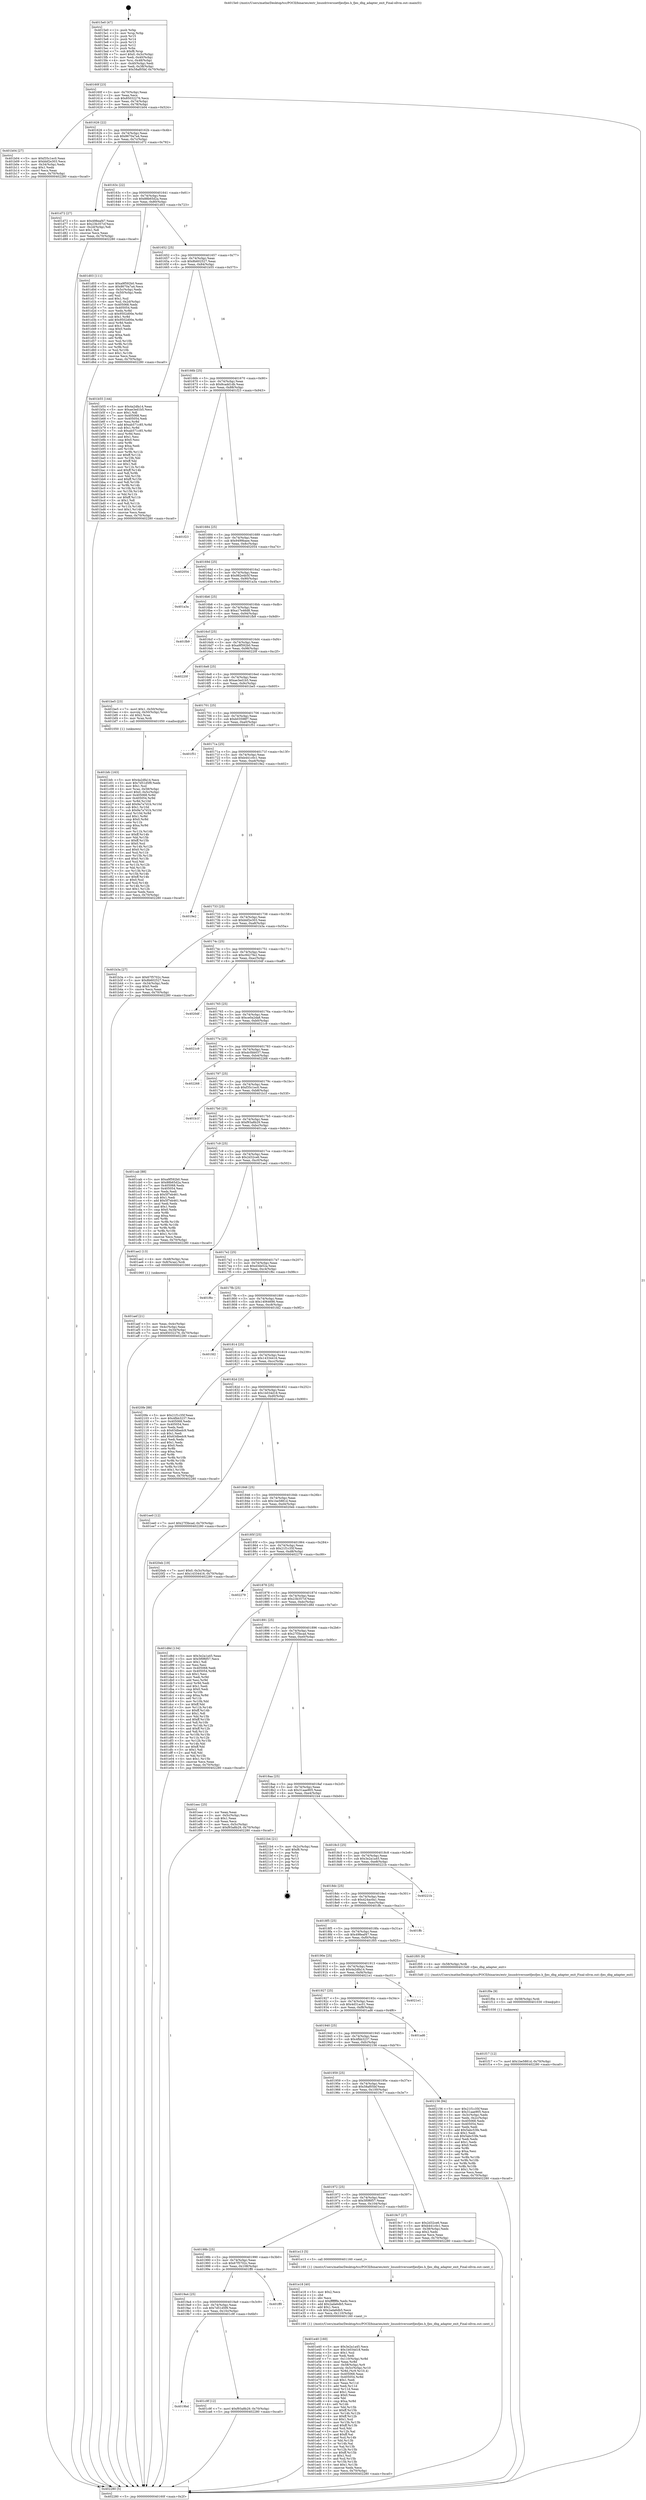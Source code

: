 digraph "0x4015e0" {
  label = "0x4015e0 (/mnt/c/Users/mathe/Desktop/tcc/POCII/binaries/extr_linuxdriversnetfjesfjes.h_fjes_dbg_adapter_exit_Final-ollvm.out::main(0))"
  labelloc = "t"
  node[shape=record]

  Entry [label="",width=0.3,height=0.3,shape=circle,fillcolor=black,style=filled]
  "0x40160f" [label="{
     0x40160f [23]\l
     | [instrs]\l
     &nbsp;&nbsp;0x40160f \<+3\>: mov -0x70(%rbp),%eax\l
     &nbsp;&nbsp;0x401612 \<+2\>: mov %eax,%ecx\l
     &nbsp;&nbsp;0x401614 \<+6\>: sub $0x85032276,%ecx\l
     &nbsp;&nbsp;0x40161a \<+3\>: mov %eax,-0x74(%rbp)\l
     &nbsp;&nbsp;0x40161d \<+3\>: mov %ecx,-0x78(%rbp)\l
     &nbsp;&nbsp;0x401620 \<+6\>: je 0000000000401b04 \<main+0x524\>\l
  }"]
  "0x401b04" [label="{
     0x401b04 [27]\l
     | [instrs]\l
     &nbsp;&nbsp;0x401b04 \<+5\>: mov $0xf35c1ec0,%eax\l
     &nbsp;&nbsp;0x401b09 \<+5\>: mov $0xbbf2e303,%ecx\l
     &nbsp;&nbsp;0x401b0e \<+3\>: mov -0x34(%rbp),%edx\l
     &nbsp;&nbsp;0x401b11 \<+3\>: cmp $0x1,%edx\l
     &nbsp;&nbsp;0x401b14 \<+3\>: cmovl %ecx,%eax\l
     &nbsp;&nbsp;0x401b17 \<+3\>: mov %eax,-0x70(%rbp)\l
     &nbsp;&nbsp;0x401b1a \<+5\>: jmp 0000000000402280 \<main+0xca0\>\l
  }"]
  "0x401626" [label="{
     0x401626 [22]\l
     | [instrs]\l
     &nbsp;&nbsp;0x401626 \<+5\>: jmp 000000000040162b \<main+0x4b\>\l
     &nbsp;&nbsp;0x40162b \<+3\>: mov -0x74(%rbp),%eax\l
     &nbsp;&nbsp;0x40162e \<+5\>: sub $0x8670a7a4,%eax\l
     &nbsp;&nbsp;0x401633 \<+3\>: mov %eax,-0x7c(%rbp)\l
     &nbsp;&nbsp;0x401636 \<+6\>: je 0000000000401d72 \<main+0x792\>\l
  }"]
  Exit [label="",width=0.3,height=0.3,shape=circle,fillcolor=black,style=filled,peripheries=2]
  "0x401d72" [label="{
     0x401d72 [27]\l
     | [instrs]\l
     &nbsp;&nbsp;0x401d72 \<+5\>: mov $0x498eaf47,%eax\l
     &nbsp;&nbsp;0x401d77 \<+5\>: mov $0x23b357cf,%ecx\l
     &nbsp;&nbsp;0x401d7c \<+3\>: mov -0x2d(%rbp),%dl\l
     &nbsp;&nbsp;0x401d7f \<+3\>: test $0x1,%dl\l
     &nbsp;&nbsp;0x401d82 \<+3\>: cmovne %ecx,%eax\l
     &nbsp;&nbsp;0x401d85 \<+3\>: mov %eax,-0x70(%rbp)\l
     &nbsp;&nbsp;0x401d88 \<+5\>: jmp 0000000000402280 \<main+0xca0\>\l
  }"]
  "0x40163c" [label="{
     0x40163c [22]\l
     | [instrs]\l
     &nbsp;&nbsp;0x40163c \<+5\>: jmp 0000000000401641 \<main+0x61\>\l
     &nbsp;&nbsp;0x401641 \<+3\>: mov -0x74(%rbp),%eax\l
     &nbsp;&nbsp;0x401644 \<+5\>: sub $0x88b65d2a,%eax\l
     &nbsp;&nbsp;0x401649 \<+3\>: mov %eax,-0x80(%rbp)\l
     &nbsp;&nbsp;0x40164c \<+6\>: je 0000000000401d03 \<main+0x723\>\l
  }"]
  "0x401f17" [label="{
     0x401f17 [12]\l
     | [instrs]\l
     &nbsp;&nbsp;0x401f17 \<+7\>: movl $0x1be5881d,-0x70(%rbp)\l
     &nbsp;&nbsp;0x401f1e \<+5\>: jmp 0000000000402280 \<main+0xca0\>\l
  }"]
  "0x401d03" [label="{
     0x401d03 [111]\l
     | [instrs]\l
     &nbsp;&nbsp;0x401d03 \<+5\>: mov $0xa9f592b0,%eax\l
     &nbsp;&nbsp;0x401d08 \<+5\>: mov $0x8670a7a4,%ecx\l
     &nbsp;&nbsp;0x401d0d \<+3\>: mov -0x5c(%rbp),%edx\l
     &nbsp;&nbsp;0x401d10 \<+3\>: cmp -0x50(%rbp),%edx\l
     &nbsp;&nbsp;0x401d13 \<+4\>: setl %sil\l
     &nbsp;&nbsp;0x401d17 \<+4\>: and $0x1,%sil\l
     &nbsp;&nbsp;0x401d1b \<+4\>: mov %sil,-0x2d(%rbp)\l
     &nbsp;&nbsp;0x401d1f \<+7\>: mov 0x405068,%edx\l
     &nbsp;&nbsp;0x401d26 \<+7\>: mov 0x405054,%edi\l
     &nbsp;&nbsp;0x401d2d \<+3\>: mov %edx,%r8d\l
     &nbsp;&nbsp;0x401d30 \<+7\>: sub $0x9502d00e,%r8d\l
     &nbsp;&nbsp;0x401d37 \<+4\>: sub $0x1,%r8d\l
     &nbsp;&nbsp;0x401d3b \<+7\>: add $0x9502d00e,%r8d\l
     &nbsp;&nbsp;0x401d42 \<+4\>: imul %r8d,%edx\l
     &nbsp;&nbsp;0x401d46 \<+3\>: and $0x1,%edx\l
     &nbsp;&nbsp;0x401d49 \<+3\>: cmp $0x0,%edx\l
     &nbsp;&nbsp;0x401d4c \<+4\>: sete %sil\l
     &nbsp;&nbsp;0x401d50 \<+3\>: cmp $0xa,%edi\l
     &nbsp;&nbsp;0x401d53 \<+4\>: setl %r9b\l
     &nbsp;&nbsp;0x401d57 \<+3\>: mov %sil,%r10b\l
     &nbsp;&nbsp;0x401d5a \<+3\>: and %r9b,%r10b\l
     &nbsp;&nbsp;0x401d5d \<+3\>: xor %r9b,%sil\l
     &nbsp;&nbsp;0x401d60 \<+3\>: or %sil,%r10b\l
     &nbsp;&nbsp;0x401d63 \<+4\>: test $0x1,%r10b\l
     &nbsp;&nbsp;0x401d67 \<+3\>: cmovne %ecx,%eax\l
     &nbsp;&nbsp;0x401d6a \<+3\>: mov %eax,-0x70(%rbp)\l
     &nbsp;&nbsp;0x401d6d \<+5\>: jmp 0000000000402280 \<main+0xca0\>\l
  }"]
  "0x401652" [label="{
     0x401652 [25]\l
     | [instrs]\l
     &nbsp;&nbsp;0x401652 \<+5\>: jmp 0000000000401657 \<main+0x77\>\l
     &nbsp;&nbsp;0x401657 \<+3\>: mov -0x74(%rbp),%eax\l
     &nbsp;&nbsp;0x40165a \<+5\>: sub $0x8b602527,%eax\l
     &nbsp;&nbsp;0x40165f \<+6\>: mov %eax,-0x84(%rbp)\l
     &nbsp;&nbsp;0x401665 \<+6\>: je 0000000000401b55 \<main+0x575\>\l
  }"]
  "0x401f0e" [label="{
     0x401f0e [9]\l
     | [instrs]\l
     &nbsp;&nbsp;0x401f0e \<+4\>: mov -0x58(%rbp),%rdi\l
     &nbsp;&nbsp;0x401f12 \<+5\>: call 0000000000401030 \<free@plt\>\l
     | [calls]\l
     &nbsp;&nbsp;0x401030 \{1\} (unknown)\l
  }"]
  "0x401b55" [label="{
     0x401b55 [144]\l
     | [instrs]\l
     &nbsp;&nbsp;0x401b55 \<+5\>: mov $0x4a2dfa14,%eax\l
     &nbsp;&nbsp;0x401b5a \<+5\>: mov $0xae3ed1b5,%ecx\l
     &nbsp;&nbsp;0x401b5f \<+2\>: mov $0x1,%dl\l
     &nbsp;&nbsp;0x401b61 \<+7\>: mov 0x405068,%esi\l
     &nbsp;&nbsp;0x401b68 \<+7\>: mov 0x405054,%edi\l
     &nbsp;&nbsp;0x401b6f \<+3\>: mov %esi,%r8d\l
     &nbsp;&nbsp;0x401b72 \<+7\>: add $0xab571c85,%r8d\l
     &nbsp;&nbsp;0x401b79 \<+4\>: sub $0x1,%r8d\l
     &nbsp;&nbsp;0x401b7d \<+7\>: sub $0xab571c85,%r8d\l
     &nbsp;&nbsp;0x401b84 \<+4\>: imul %r8d,%esi\l
     &nbsp;&nbsp;0x401b88 \<+3\>: and $0x1,%esi\l
     &nbsp;&nbsp;0x401b8b \<+3\>: cmp $0x0,%esi\l
     &nbsp;&nbsp;0x401b8e \<+4\>: sete %r9b\l
     &nbsp;&nbsp;0x401b92 \<+3\>: cmp $0xa,%edi\l
     &nbsp;&nbsp;0x401b95 \<+4\>: setl %r10b\l
     &nbsp;&nbsp;0x401b99 \<+3\>: mov %r9b,%r11b\l
     &nbsp;&nbsp;0x401b9c \<+4\>: xor $0xff,%r11b\l
     &nbsp;&nbsp;0x401ba0 \<+3\>: mov %r10b,%bl\l
     &nbsp;&nbsp;0x401ba3 \<+3\>: xor $0xff,%bl\l
     &nbsp;&nbsp;0x401ba6 \<+3\>: xor $0x1,%dl\l
     &nbsp;&nbsp;0x401ba9 \<+3\>: mov %r11b,%r14b\l
     &nbsp;&nbsp;0x401bac \<+4\>: and $0xff,%r14b\l
     &nbsp;&nbsp;0x401bb0 \<+3\>: and %dl,%r9b\l
     &nbsp;&nbsp;0x401bb3 \<+3\>: mov %bl,%r15b\l
     &nbsp;&nbsp;0x401bb6 \<+4\>: and $0xff,%r15b\l
     &nbsp;&nbsp;0x401bba \<+3\>: and %dl,%r10b\l
     &nbsp;&nbsp;0x401bbd \<+3\>: or %r9b,%r14b\l
     &nbsp;&nbsp;0x401bc0 \<+3\>: or %r10b,%r15b\l
     &nbsp;&nbsp;0x401bc3 \<+3\>: xor %r15b,%r14b\l
     &nbsp;&nbsp;0x401bc6 \<+3\>: or %bl,%r11b\l
     &nbsp;&nbsp;0x401bc9 \<+4\>: xor $0xff,%r11b\l
     &nbsp;&nbsp;0x401bcd \<+3\>: or $0x1,%dl\l
     &nbsp;&nbsp;0x401bd0 \<+3\>: and %dl,%r11b\l
     &nbsp;&nbsp;0x401bd3 \<+3\>: or %r11b,%r14b\l
     &nbsp;&nbsp;0x401bd6 \<+4\>: test $0x1,%r14b\l
     &nbsp;&nbsp;0x401bda \<+3\>: cmovne %ecx,%eax\l
     &nbsp;&nbsp;0x401bdd \<+3\>: mov %eax,-0x70(%rbp)\l
     &nbsp;&nbsp;0x401be0 \<+5\>: jmp 0000000000402280 \<main+0xca0\>\l
  }"]
  "0x40166b" [label="{
     0x40166b [25]\l
     | [instrs]\l
     &nbsp;&nbsp;0x40166b \<+5\>: jmp 0000000000401670 \<main+0x90\>\l
     &nbsp;&nbsp;0x401670 \<+3\>: mov -0x74(%rbp),%eax\l
     &nbsp;&nbsp;0x401673 \<+5\>: sub $0x8cadd1db,%eax\l
     &nbsp;&nbsp;0x401678 \<+6\>: mov %eax,-0x88(%rbp)\l
     &nbsp;&nbsp;0x40167e \<+6\>: je 0000000000401f23 \<main+0x943\>\l
  }"]
  "0x401e40" [label="{
     0x401e40 [160]\l
     | [instrs]\l
     &nbsp;&nbsp;0x401e40 \<+5\>: mov $0x3e2a1a45,%ecx\l
     &nbsp;&nbsp;0x401e45 \<+5\>: mov $0x1b034d18,%edx\l
     &nbsp;&nbsp;0x401e4a \<+3\>: mov $0x1,%sil\l
     &nbsp;&nbsp;0x401e4d \<+2\>: xor %edi,%edi\l
     &nbsp;&nbsp;0x401e4f \<+7\>: mov -0x110(%rbp),%r8d\l
     &nbsp;&nbsp;0x401e56 \<+4\>: imul %eax,%r8d\l
     &nbsp;&nbsp;0x401e5a \<+4\>: mov -0x58(%rbp),%r9\l
     &nbsp;&nbsp;0x401e5e \<+4\>: movslq -0x5c(%rbp),%r10\l
     &nbsp;&nbsp;0x401e62 \<+4\>: mov %r8d,(%r9,%r10,4)\l
     &nbsp;&nbsp;0x401e66 \<+7\>: mov 0x405068,%eax\l
     &nbsp;&nbsp;0x401e6d \<+8\>: mov 0x405054,%r8d\l
     &nbsp;&nbsp;0x401e75 \<+3\>: sub $0x1,%edi\l
     &nbsp;&nbsp;0x401e78 \<+3\>: mov %eax,%r11d\l
     &nbsp;&nbsp;0x401e7b \<+3\>: add %edi,%r11d\l
     &nbsp;&nbsp;0x401e7e \<+4\>: imul %r11d,%eax\l
     &nbsp;&nbsp;0x401e82 \<+3\>: and $0x1,%eax\l
     &nbsp;&nbsp;0x401e85 \<+3\>: cmp $0x0,%eax\l
     &nbsp;&nbsp;0x401e88 \<+3\>: sete %bl\l
     &nbsp;&nbsp;0x401e8b \<+4\>: cmp $0xa,%r8d\l
     &nbsp;&nbsp;0x401e8f \<+4\>: setl %r14b\l
     &nbsp;&nbsp;0x401e93 \<+3\>: mov %bl,%r15b\l
     &nbsp;&nbsp;0x401e96 \<+4\>: xor $0xff,%r15b\l
     &nbsp;&nbsp;0x401e9a \<+3\>: mov %r14b,%r12b\l
     &nbsp;&nbsp;0x401e9d \<+4\>: xor $0xff,%r12b\l
     &nbsp;&nbsp;0x401ea1 \<+4\>: xor $0x1,%sil\l
     &nbsp;&nbsp;0x401ea5 \<+3\>: mov %r15b,%r13b\l
     &nbsp;&nbsp;0x401ea8 \<+4\>: and $0xff,%r13b\l
     &nbsp;&nbsp;0x401eac \<+3\>: and %sil,%bl\l
     &nbsp;&nbsp;0x401eaf \<+3\>: mov %r12b,%al\l
     &nbsp;&nbsp;0x401eb2 \<+2\>: and $0xff,%al\l
     &nbsp;&nbsp;0x401eb4 \<+3\>: and %sil,%r14b\l
     &nbsp;&nbsp;0x401eb7 \<+3\>: or %bl,%r13b\l
     &nbsp;&nbsp;0x401eba \<+3\>: or %r14b,%al\l
     &nbsp;&nbsp;0x401ebd \<+3\>: xor %al,%r13b\l
     &nbsp;&nbsp;0x401ec0 \<+3\>: or %r12b,%r15b\l
     &nbsp;&nbsp;0x401ec3 \<+4\>: xor $0xff,%r15b\l
     &nbsp;&nbsp;0x401ec7 \<+4\>: or $0x1,%sil\l
     &nbsp;&nbsp;0x401ecb \<+3\>: and %sil,%r15b\l
     &nbsp;&nbsp;0x401ece \<+3\>: or %r15b,%r13b\l
     &nbsp;&nbsp;0x401ed1 \<+4\>: test $0x1,%r13b\l
     &nbsp;&nbsp;0x401ed5 \<+3\>: cmovne %edx,%ecx\l
     &nbsp;&nbsp;0x401ed8 \<+3\>: mov %ecx,-0x70(%rbp)\l
     &nbsp;&nbsp;0x401edb \<+5\>: jmp 0000000000402280 \<main+0xca0\>\l
  }"]
  "0x401f23" [label="{
     0x401f23\l
  }", style=dashed]
  "0x401684" [label="{
     0x401684 [25]\l
     | [instrs]\l
     &nbsp;&nbsp;0x401684 \<+5\>: jmp 0000000000401689 \<main+0xa9\>\l
     &nbsp;&nbsp;0x401689 \<+3\>: mov -0x74(%rbp),%eax\l
     &nbsp;&nbsp;0x40168c \<+5\>: sub $0x9499baee,%eax\l
     &nbsp;&nbsp;0x401691 \<+6\>: mov %eax,-0x8c(%rbp)\l
     &nbsp;&nbsp;0x401697 \<+6\>: je 0000000000402054 \<main+0xa74\>\l
  }"]
  "0x401e18" [label="{
     0x401e18 [40]\l
     | [instrs]\l
     &nbsp;&nbsp;0x401e18 \<+5\>: mov $0x2,%ecx\l
     &nbsp;&nbsp;0x401e1d \<+1\>: cltd\l
     &nbsp;&nbsp;0x401e1e \<+2\>: idiv %ecx\l
     &nbsp;&nbsp;0x401e20 \<+6\>: imul $0xfffffffe,%edx,%ecx\l
     &nbsp;&nbsp;0x401e26 \<+6\>: add $0x2ada6db5,%ecx\l
     &nbsp;&nbsp;0x401e2c \<+3\>: add $0x1,%ecx\l
     &nbsp;&nbsp;0x401e2f \<+6\>: sub $0x2ada6db5,%ecx\l
     &nbsp;&nbsp;0x401e35 \<+6\>: mov %ecx,-0x110(%rbp)\l
     &nbsp;&nbsp;0x401e3b \<+5\>: call 0000000000401160 \<next_i\>\l
     | [calls]\l
     &nbsp;&nbsp;0x401160 \{1\} (/mnt/c/Users/mathe/Desktop/tcc/POCII/binaries/extr_linuxdriversnetfjesfjes.h_fjes_dbg_adapter_exit_Final-ollvm.out::next_i)\l
  }"]
  "0x402054" [label="{
     0x402054\l
  }", style=dashed]
  "0x40169d" [label="{
     0x40169d [25]\l
     | [instrs]\l
     &nbsp;&nbsp;0x40169d \<+5\>: jmp 00000000004016a2 \<main+0xc2\>\l
     &nbsp;&nbsp;0x4016a2 \<+3\>: mov -0x74(%rbp),%eax\l
     &nbsp;&nbsp;0x4016a5 \<+5\>: sub $0x982e4b5f,%eax\l
     &nbsp;&nbsp;0x4016aa \<+6\>: mov %eax,-0x90(%rbp)\l
     &nbsp;&nbsp;0x4016b0 \<+6\>: je 0000000000401a3a \<main+0x45a\>\l
  }"]
  "0x4019bd" [label="{
     0x4019bd\l
  }", style=dashed]
  "0x401a3a" [label="{
     0x401a3a\l
  }", style=dashed]
  "0x4016b6" [label="{
     0x4016b6 [25]\l
     | [instrs]\l
     &nbsp;&nbsp;0x4016b6 \<+5\>: jmp 00000000004016bb \<main+0xdb\>\l
     &nbsp;&nbsp;0x4016bb \<+3\>: mov -0x74(%rbp),%eax\l
     &nbsp;&nbsp;0x4016be \<+5\>: sub $0xa17e46d8,%eax\l
     &nbsp;&nbsp;0x4016c3 \<+6\>: mov %eax,-0x94(%rbp)\l
     &nbsp;&nbsp;0x4016c9 \<+6\>: je 0000000000401fb9 \<main+0x9d9\>\l
  }"]
  "0x401c9f" [label="{
     0x401c9f [12]\l
     | [instrs]\l
     &nbsp;&nbsp;0x401c9f \<+7\>: movl $0xf93a8b29,-0x70(%rbp)\l
     &nbsp;&nbsp;0x401ca6 \<+5\>: jmp 0000000000402280 \<main+0xca0\>\l
  }"]
  "0x401fb9" [label="{
     0x401fb9\l
  }", style=dashed]
  "0x4016cf" [label="{
     0x4016cf [25]\l
     | [instrs]\l
     &nbsp;&nbsp;0x4016cf \<+5\>: jmp 00000000004016d4 \<main+0xf4\>\l
     &nbsp;&nbsp;0x4016d4 \<+3\>: mov -0x74(%rbp),%eax\l
     &nbsp;&nbsp;0x4016d7 \<+5\>: sub $0xa9f592b0,%eax\l
     &nbsp;&nbsp;0x4016dc \<+6\>: mov %eax,-0x98(%rbp)\l
     &nbsp;&nbsp;0x4016e2 \<+6\>: je 000000000040220f \<main+0xc2f\>\l
  }"]
  "0x4019a4" [label="{
     0x4019a4 [25]\l
     | [instrs]\l
     &nbsp;&nbsp;0x4019a4 \<+5\>: jmp 00000000004019a9 \<main+0x3c9\>\l
     &nbsp;&nbsp;0x4019a9 \<+3\>: mov -0x74(%rbp),%eax\l
     &nbsp;&nbsp;0x4019ac \<+5\>: sub $0x7d51d5f9,%eax\l
     &nbsp;&nbsp;0x4019b1 \<+6\>: mov %eax,-0x10c(%rbp)\l
     &nbsp;&nbsp;0x4019b7 \<+6\>: je 0000000000401c9f \<main+0x6bf\>\l
  }"]
  "0x40220f" [label="{
     0x40220f\l
  }", style=dashed]
  "0x4016e8" [label="{
     0x4016e8 [25]\l
     | [instrs]\l
     &nbsp;&nbsp;0x4016e8 \<+5\>: jmp 00000000004016ed \<main+0x10d\>\l
     &nbsp;&nbsp;0x4016ed \<+3\>: mov -0x74(%rbp),%eax\l
     &nbsp;&nbsp;0x4016f0 \<+5\>: sub $0xae3ed1b5,%eax\l
     &nbsp;&nbsp;0x4016f5 \<+6\>: mov %eax,-0x9c(%rbp)\l
     &nbsp;&nbsp;0x4016fb \<+6\>: je 0000000000401be5 \<main+0x605\>\l
  }"]
  "0x401ff0" [label="{
     0x401ff0\l
  }", style=dashed]
  "0x401be5" [label="{
     0x401be5 [23]\l
     | [instrs]\l
     &nbsp;&nbsp;0x401be5 \<+7\>: movl $0x1,-0x50(%rbp)\l
     &nbsp;&nbsp;0x401bec \<+4\>: movslq -0x50(%rbp),%rax\l
     &nbsp;&nbsp;0x401bf0 \<+4\>: shl $0x2,%rax\l
     &nbsp;&nbsp;0x401bf4 \<+3\>: mov %rax,%rdi\l
     &nbsp;&nbsp;0x401bf7 \<+5\>: call 0000000000401050 \<malloc@plt\>\l
     | [calls]\l
     &nbsp;&nbsp;0x401050 \{1\} (unknown)\l
  }"]
  "0x401701" [label="{
     0x401701 [25]\l
     | [instrs]\l
     &nbsp;&nbsp;0x401701 \<+5\>: jmp 0000000000401706 \<main+0x126\>\l
     &nbsp;&nbsp;0x401706 \<+3\>: mov -0x74(%rbp),%eax\l
     &nbsp;&nbsp;0x401709 \<+5\>: sub $0xb03598f7,%eax\l
     &nbsp;&nbsp;0x40170e \<+6\>: mov %eax,-0xa0(%rbp)\l
     &nbsp;&nbsp;0x401714 \<+6\>: je 0000000000401f51 \<main+0x971\>\l
  }"]
  "0x40198b" [label="{
     0x40198b [25]\l
     | [instrs]\l
     &nbsp;&nbsp;0x40198b \<+5\>: jmp 0000000000401990 \<main+0x3b0\>\l
     &nbsp;&nbsp;0x401990 \<+3\>: mov -0x74(%rbp),%eax\l
     &nbsp;&nbsp;0x401993 \<+5\>: sub $0x67f5702c,%eax\l
     &nbsp;&nbsp;0x401998 \<+6\>: mov %eax,-0x108(%rbp)\l
     &nbsp;&nbsp;0x40199e \<+6\>: je 0000000000401ff0 \<main+0xa10\>\l
  }"]
  "0x401f51" [label="{
     0x401f51\l
  }", style=dashed]
  "0x40171a" [label="{
     0x40171a [25]\l
     | [instrs]\l
     &nbsp;&nbsp;0x40171a \<+5\>: jmp 000000000040171f \<main+0x13f\>\l
     &nbsp;&nbsp;0x40171f \<+3\>: mov -0x74(%rbp),%eax\l
     &nbsp;&nbsp;0x401722 \<+5\>: sub $0xb441c0c1,%eax\l
     &nbsp;&nbsp;0x401727 \<+6\>: mov %eax,-0xa4(%rbp)\l
     &nbsp;&nbsp;0x40172d \<+6\>: je 00000000004019e2 \<main+0x402\>\l
  }"]
  "0x401e13" [label="{
     0x401e13 [5]\l
     | [instrs]\l
     &nbsp;&nbsp;0x401e13 \<+5\>: call 0000000000401160 \<next_i\>\l
     | [calls]\l
     &nbsp;&nbsp;0x401160 \{1\} (/mnt/c/Users/mathe/Desktop/tcc/POCII/binaries/extr_linuxdriversnetfjesfjes.h_fjes_dbg_adapter_exit_Final-ollvm.out::next_i)\l
  }"]
  "0x4019e2" [label="{
     0x4019e2\l
  }", style=dashed]
  "0x401733" [label="{
     0x401733 [25]\l
     | [instrs]\l
     &nbsp;&nbsp;0x401733 \<+5\>: jmp 0000000000401738 \<main+0x158\>\l
     &nbsp;&nbsp;0x401738 \<+3\>: mov -0x74(%rbp),%eax\l
     &nbsp;&nbsp;0x40173b \<+5\>: sub $0xbbf2e303,%eax\l
     &nbsp;&nbsp;0x401740 \<+6\>: mov %eax,-0xa8(%rbp)\l
     &nbsp;&nbsp;0x401746 \<+6\>: je 0000000000401b3a \<main+0x55a\>\l
  }"]
  "0x401bfc" [label="{
     0x401bfc [163]\l
     | [instrs]\l
     &nbsp;&nbsp;0x401bfc \<+5\>: mov $0x4a2dfa14,%ecx\l
     &nbsp;&nbsp;0x401c01 \<+5\>: mov $0x7d51d5f9,%edx\l
     &nbsp;&nbsp;0x401c06 \<+3\>: mov $0x1,%sil\l
     &nbsp;&nbsp;0x401c09 \<+4\>: mov %rax,-0x58(%rbp)\l
     &nbsp;&nbsp;0x401c0d \<+7\>: movl $0x0,-0x5c(%rbp)\l
     &nbsp;&nbsp;0x401c14 \<+8\>: mov 0x405068,%r8d\l
     &nbsp;&nbsp;0x401c1c \<+8\>: mov 0x405054,%r9d\l
     &nbsp;&nbsp;0x401c24 \<+3\>: mov %r8d,%r10d\l
     &nbsp;&nbsp;0x401c27 \<+7\>: add $0x9a7a7d1b,%r10d\l
     &nbsp;&nbsp;0x401c2e \<+4\>: sub $0x1,%r10d\l
     &nbsp;&nbsp;0x401c32 \<+7\>: sub $0x9a7a7d1b,%r10d\l
     &nbsp;&nbsp;0x401c39 \<+4\>: imul %r10d,%r8d\l
     &nbsp;&nbsp;0x401c3d \<+4\>: and $0x1,%r8d\l
     &nbsp;&nbsp;0x401c41 \<+4\>: cmp $0x0,%r8d\l
     &nbsp;&nbsp;0x401c45 \<+4\>: sete %r11b\l
     &nbsp;&nbsp;0x401c49 \<+4\>: cmp $0xa,%r9d\l
     &nbsp;&nbsp;0x401c4d \<+3\>: setl %bl\l
     &nbsp;&nbsp;0x401c50 \<+3\>: mov %r11b,%r14b\l
     &nbsp;&nbsp;0x401c53 \<+4\>: xor $0xff,%r14b\l
     &nbsp;&nbsp;0x401c57 \<+3\>: mov %bl,%r15b\l
     &nbsp;&nbsp;0x401c5a \<+4\>: xor $0xff,%r15b\l
     &nbsp;&nbsp;0x401c5e \<+4\>: xor $0x0,%sil\l
     &nbsp;&nbsp;0x401c62 \<+3\>: mov %r14b,%r12b\l
     &nbsp;&nbsp;0x401c65 \<+4\>: and $0x0,%r12b\l
     &nbsp;&nbsp;0x401c69 \<+3\>: and %sil,%r11b\l
     &nbsp;&nbsp;0x401c6c \<+3\>: mov %r15b,%r13b\l
     &nbsp;&nbsp;0x401c6f \<+4\>: and $0x0,%r13b\l
     &nbsp;&nbsp;0x401c73 \<+3\>: and %sil,%bl\l
     &nbsp;&nbsp;0x401c76 \<+3\>: or %r11b,%r12b\l
     &nbsp;&nbsp;0x401c79 \<+3\>: or %bl,%r13b\l
     &nbsp;&nbsp;0x401c7c \<+3\>: xor %r13b,%r12b\l
     &nbsp;&nbsp;0x401c7f \<+3\>: or %r15b,%r14b\l
     &nbsp;&nbsp;0x401c82 \<+4\>: xor $0xff,%r14b\l
     &nbsp;&nbsp;0x401c86 \<+4\>: or $0x0,%sil\l
     &nbsp;&nbsp;0x401c8a \<+3\>: and %sil,%r14b\l
     &nbsp;&nbsp;0x401c8d \<+3\>: or %r14b,%r12b\l
     &nbsp;&nbsp;0x401c90 \<+4\>: test $0x1,%r12b\l
     &nbsp;&nbsp;0x401c94 \<+3\>: cmovne %edx,%ecx\l
     &nbsp;&nbsp;0x401c97 \<+3\>: mov %ecx,-0x70(%rbp)\l
     &nbsp;&nbsp;0x401c9a \<+5\>: jmp 0000000000402280 \<main+0xca0\>\l
  }"]
  "0x401b3a" [label="{
     0x401b3a [27]\l
     | [instrs]\l
     &nbsp;&nbsp;0x401b3a \<+5\>: mov $0x67f5702c,%eax\l
     &nbsp;&nbsp;0x401b3f \<+5\>: mov $0x8b602527,%ecx\l
     &nbsp;&nbsp;0x401b44 \<+3\>: mov -0x34(%rbp),%edx\l
     &nbsp;&nbsp;0x401b47 \<+3\>: cmp $0x0,%edx\l
     &nbsp;&nbsp;0x401b4a \<+3\>: cmove %ecx,%eax\l
     &nbsp;&nbsp;0x401b4d \<+3\>: mov %eax,-0x70(%rbp)\l
     &nbsp;&nbsp;0x401b50 \<+5\>: jmp 0000000000402280 \<main+0xca0\>\l
  }"]
  "0x40174c" [label="{
     0x40174c [25]\l
     | [instrs]\l
     &nbsp;&nbsp;0x40174c \<+5\>: jmp 0000000000401751 \<main+0x171\>\l
     &nbsp;&nbsp;0x401751 \<+3\>: mov -0x74(%rbp),%eax\l
     &nbsp;&nbsp;0x401754 \<+5\>: sub $0xc9427fe2,%eax\l
     &nbsp;&nbsp;0x401759 \<+6\>: mov %eax,-0xac(%rbp)\l
     &nbsp;&nbsp;0x40175f \<+6\>: je 00000000004020df \<main+0xaff\>\l
  }"]
  "0x401aef" [label="{
     0x401aef [21]\l
     | [instrs]\l
     &nbsp;&nbsp;0x401aef \<+3\>: mov %eax,-0x4c(%rbp)\l
     &nbsp;&nbsp;0x401af2 \<+3\>: mov -0x4c(%rbp),%eax\l
     &nbsp;&nbsp;0x401af5 \<+3\>: mov %eax,-0x34(%rbp)\l
     &nbsp;&nbsp;0x401af8 \<+7\>: movl $0x85032276,-0x70(%rbp)\l
     &nbsp;&nbsp;0x401aff \<+5\>: jmp 0000000000402280 \<main+0xca0\>\l
  }"]
  "0x4020df" [label="{
     0x4020df\l
  }", style=dashed]
  "0x401765" [label="{
     0x401765 [25]\l
     | [instrs]\l
     &nbsp;&nbsp;0x401765 \<+5\>: jmp 000000000040176a \<main+0x18a\>\l
     &nbsp;&nbsp;0x40176a \<+3\>: mov -0x74(%rbp),%eax\l
     &nbsp;&nbsp;0x40176d \<+5\>: sub $0xce0a2da8,%eax\l
     &nbsp;&nbsp;0x401772 \<+6\>: mov %eax,-0xb0(%rbp)\l
     &nbsp;&nbsp;0x401778 \<+6\>: je 00000000004021c9 \<main+0xbe9\>\l
  }"]
  "0x4015e0" [label="{
     0x4015e0 [47]\l
     | [instrs]\l
     &nbsp;&nbsp;0x4015e0 \<+1\>: push %rbp\l
     &nbsp;&nbsp;0x4015e1 \<+3\>: mov %rsp,%rbp\l
     &nbsp;&nbsp;0x4015e4 \<+2\>: push %r15\l
     &nbsp;&nbsp;0x4015e6 \<+2\>: push %r14\l
     &nbsp;&nbsp;0x4015e8 \<+2\>: push %r13\l
     &nbsp;&nbsp;0x4015ea \<+2\>: push %r12\l
     &nbsp;&nbsp;0x4015ec \<+1\>: push %rbx\l
     &nbsp;&nbsp;0x4015ed \<+7\>: sub $0xf8,%rsp\l
     &nbsp;&nbsp;0x4015f4 \<+7\>: movl $0x0,-0x3c(%rbp)\l
     &nbsp;&nbsp;0x4015fb \<+3\>: mov %edi,-0x40(%rbp)\l
     &nbsp;&nbsp;0x4015fe \<+4\>: mov %rsi,-0x48(%rbp)\l
     &nbsp;&nbsp;0x401602 \<+3\>: mov -0x40(%rbp),%edi\l
     &nbsp;&nbsp;0x401605 \<+3\>: mov %edi,-0x38(%rbp)\l
     &nbsp;&nbsp;0x401608 \<+7\>: movl $0x58af05bf,-0x70(%rbp)\l
  }"]
  "0x4021c9" [label="{
     0x4021c9\l
  }", style=dashed]
  "0x40177e" [label="{
     0x40177e [25]\l
     | [instrs]\l
     &nbsp;&nbsp;0x40177e \<+5\>: jmp 0000000000401783 \<main+0x1a3\>\l
     &nbsp;&nbsp;0x401783 \<+3\>: mov -0x74(%rbp),%eax\l
     &nbsp;&nbsp;0x401786 \<+5\>: sub $0xdc0bb037,%eax\l
     &nbsp;&nbsp;0x40178b \<+6\>: mov %eax,-0xb4(%rbp)\l
     &nbsp;&nbsp;0x401791 \<+6\>: je 0000000000402268 \<main+0xc88\>\l
  }"]
  "0x402280" [label="{
     0x402280 [5]\l
     | [instrs]\l
     &nbsp;&nbsp;0x402280 \<+5\>: jmp 000000000040160f \<main+0x2f\>\l
  }"]
  "0x402268" [label="{
     0x402268\l
  }", style=dashed]
  "0x401797" [label="{
     0x401797 [25]\l
     | [instrs]\l
     &nbsp;&nbsp;0x401797 \<+5\>: jmp 000000000040179c \<main+0x1bc\>\l
     &nbsp;&nbsp;0x40179c \<+3\>: mov -0x74(%rbp),%eax\l
     &nbsp;&nbsp;0x40179f \<+5\>: sub $0xf35c1ec0,%eax\l
     &nbsp;&nbsp;0x4017a4 \<+6\>: mov %eax,-0xb8(%rbp)\l
     &nbsp;&nbsp;0x4017aa \<+6\>: je 0000000000401b1f \<main+0x53f\>\l
  }"]
  "0x401972" [label="{
     0x401972 [25]\l
     | [instrs]\l
     &nbsp;&nbsp;0x401972 \<+5\>: jmp 0000000000401977 \<main+0x397\>\l
     &nbsp;&nbsp;0x401977 \<+3\>: mov -0x74(%rbp),%eax\l
     &nbsp;&nbsp;0x40197a \<+5\>: sub $0x5f0f6f57,%eax\l
     &nbsp;&nbsp;0x40197f \<+6\>: mov %eax,-0x104(%rbp)\l
     &nbsp;&nbsp;0x401985 \<+6\>: je 0000000000401e13 \<main+0x833\>\l
  }"]
  "0x401b1f" [label="{
     0x401b1f\l
  }", style=dashed]
  "0x4017b0" [label="{
     0x4017b0 [25]\l
     | [instrs]\l
     &nbsp;&nbsp;0x4017b0 \<+5\>: jmp 00000000004017b5 \<main+0x1d5\>\l
     &nbsp;&nbsp;0x4017b5 \<+3\>: mov -0x74(%rbp),%eax\l
     &nbsp;&nbsp;0x4017b8 \<+5\>: sub $0xf93a8b29,%eax\l
     &nbsp;&nbsp;0x4017bd \<+6\>: mov %eax,-0xbc(%rbp)\l
     &nbsp;&nbsp;0x4017c3 \<+6\>: je 0000000000401cab \<main+0x6cb\>\l
  }"]
  "0x4019c7" [label="{
     0x4019c7 [27]\l
     | [instrs]\l
     &nbsp;&nbsp;0x4019c7 \<+5\>: mov $0x2d32ce6,%eax\l
     &nbsp;&nbsp;0x4019cc \<+5\>: mov $0xb441c0c1,%ecx\l
     &nbsp;&nbsp;0x4019d1 \<+3\>: mov -0x38(%rbp),%edx\l
     &nbsp;&nbsp;0x4019d4 \<+3\>: cmp $0x2,%edx\l
     &nbsp;&nbsp;0x4019d7 \<+3\>: cmovne %ecx,%eax\l
     &nbsp;&nbsp;0x4019da \<+3\>: mov %eax,-0x70(%rbp)\l
     &nbsp;&nbsp;0x4019dd \<+5\>: jmp 0000000000402280 \<main+0xca0\>\l
  }"]
  "0x401cab" [label="{
     0x401cab [88]\l
     | [instrs]\l
     &nbsp;&nbsp;0x401cab \<+5\>: mov $0xa9f592b0,%eax\l
     &nbsp;&nbsp;0x401cb0 \<+5\>: mov $0x88b65d2a,%ecx\l
     &nbsp;&nbsp;0x401cb5 \<+7\>: mov 0x405068,%edx\l
     &nbsp;&nbsp;0x401cbc \<+7\>: mov 0x405054,%esi\l
     &nbsp;&nbsp;0x401cc3 \<+2\>: mov %edx,%edi\l
     &nbsp;&nbsp;0x401cc5 \<+6\>: sub $0x5f7eb461,%edi\l
     &nbsp;&nbsp;0x401ccb \<+3\>: sub $0x1,%edi\l
     &nbsp;&nbsp;0x401cce \<+6\>: add $0x5f7eb461,%edi\l
     &nbsp;&nbsp;0x401cd4 \<+3\>: imul %edi,%edx\l
     &nbsp;&nbsp;0x401cd7 \<+3\>: and $0x1,%edx\l
     &nbsp;&nbsp;0x401cda \<+3\>: cmp $0x0,%edx\l
     &nbsp;&nbsp;0x401cdd \<+4\>: sete %r8b\l
     &nbsp;&nbsp;0x401ce1 \<+3\>: cmp $0xa,%esi\l
     &nbsp;&nbsp;0x401ce4 \<+4\>: setl %r9b\l
     &nbsp;&nbsp;0x401ce8 \<+3\>: mov %r8b,%r10b\l
     &nbsp;&nbsp;0x401ceb \<+3\>: and %r9b,%r10b\l
     &nbsp;&nbsp;0x401cee \<+3\>: xor %r9b,%r8b\l
     &nbsp;&nbsp;0x401cf1 \<+3\>: or %r8b,%r10b\l
     &nbsp;&nbsp;0x401cf4 \<+4\>: test $0x1,%r10b\l
     &nbsp;&nbsp;0x401cf8 \<+3\>: cmovne %ecx,%eax\l
     &nbsp;&nbsp;0x401cfb \<+3\>: mov %eax,-0x70(%rbp)\l
     &nbsp;&nbsp;0x401cfe \<+5\>: jmp 0000000000402280 \<main+0xca0\>\l
  }"]
  "0x4017c9" [label="{
     0x4017c9 [25]\l
     | [instrs]\l
     &nbsp;&nbsp;0x4017c9 \<+5\>: jmp 00000000004017ce \<main+0x1ee\>\l
     &nbsp;&nbsp;0x4017ce \<+3\>: mov -0x74(%rbp),%eax\l
     &nbsp;&nbsp;0x4017d1 \<+5\>: sub $0x2d32ce6,%eax\l
     &nbsp;&nbsp;0x4017d6 \<+6\>: mov %eax,-0xc0(%rbp)\l
     &nbsp;&nbsp;0x4017dc \<+6\>: je 0000000000401ae2 \<main+0x502\>\l
  }"]
  "0x401959" [label="{
     0x401959 [25]\l
     | [instrs]\l
     &nbsp;&nbsp;0x401959 \<+5\>: jmp 000000000040195e \<main+0x37e\>\l
     &nbsp;&nbsp;0x40195e \<+3\>: mov -0x74(%rbp),%eax\l
     &nbsp;&nbsp;0x401961 \<+5\>: sub $0x58af05bf,%eax\l
     &nbsp;&nbsp;0x401966 \<+6\>: mov %eax,-0x100(%rbp)\l
     &nbsp;&nbsp;0x40196c \<+6\>: je 00000000004019c7 \<main+0x3e7\>\l
  }"]
  "0x401ae2" [label="{
     0x401ae2 [13]\l
     | [instrs]\l
     &nbsp;&nbsp;0x401ae2 \<+4\>: mov -0x48(%rbp),%rax\l
     &nbsp;&nbsp;0x401ae6 \<+4\>: mov 0x8(%rax),%rdi\l
     &nbsp;&nbsp;0x401aea \<+5\>: call 0000000000401060 \<atoi@plt\>\l
     | [calls]\l
     &nbsp;&nbsp;0x401060 \{1\} (unknown)\l
  }"]
  "0x4017e2" [label="{
     0x4017e2 [25]\l
     | [instrs]\l
     &nbsp;&nbsp;0x4017e2 \<+5\>: jmp 00000000004017e7 \<main+0x207\>\l
     &nbsp;&nbsp;0x4017e7 \<+3\>: mov -0x74(%rbp),%eax\l
     &nbsp;&nbsp;0x4017ea \<+5\>: sub $0xd3de52a,%eax\l
     &nbsp;&nbsp;0x4017ef \<+6\>: mov %eax,-0xc4(%rbp)\l
     &nbsp;&nbsp;0x4017f5 \<+6\>: je 0000000000401f6c \<main+0x98c\>\l
  }"]
  "0x402156" [label="{
     0x402156 [94]\l
     | [instrs]\l
     &nbsp;&nbsp;0x402156 \<+5\>: mov $0x21f1c35f,%eax\l
     &nbsp;&nbsp;0x40215b \<+5\>: mov $0x31aae905,%ecx\l
     &nbsp;&nbsp;0x402160 \<+3\>: mov -0x3c(%rbp),%edx\l
     &nbsp;&nbsp;0x402163 \<+3\>: mov %edx,-0x2c(%rbp)\l
     &nbsp;&nbsp;0x402166 \<+7\>: mov 0x405068,%edx\l
     &nbsp;&nbsp;0x40216d \<+7\>: mov 0x405054,%esi\l
     &nbsp;&nbsp;0x402174 \<+2\>: mov %edx,%edi\l
     &nbsp;&nbsp;0x402176 \<+6\>: add $0x5abc53fe,%edi\l
     &nbsp;&nbsp;0x40217c \<+3\>: sub $0x1,%edi\l
     &nbsp;&nbsp;0x40217f \<+6\>: sub $0x5abc53fe,%edi\l
     &nbsp;&nbsp;0x402185 \<+3\>: imul %edi,%edx\l
     &nbsp;&nbsp;0x402188 \<+3\>: and $0x1,%edx\l
     &nbsp;&nbsp;0x40218b \<+3\>: cmp $0x0,%edx\l
     &nbsp;&nbsp;0x40218e \<+4\>: sete %r8b\l
     &nbsp;&nbsp;0x402192 \<+3\>: cmp $0xa,%esi\l
     &nbsp;&nbsp;0x402195 \<+4\>: setl %r9b\l
     &nbsp;&nbsp;0x402199 \<+3\>: mov %r8b,%r10b\l
     &nbsp;&nbsp;0x40219c \<+3\>: and %r9b,%r10b\l
     &nbsp;&nbsp;0x40219f \<+3\>: xor %r9b,%r8b\l
     &nbsp;&nbsp;0x4021a2 \<+3\>: or %r8b,%r10b\l
     &nbsp;&nbsp;0x4021a5 \<+4\>: test $0x1,%r10b\l
     &nbsp;&nbsp;0x4021a9 \<+3\>: cmovne %ecx,%eax\l
     &nbsp;&nbsp;0x4021ac \<+3\>: mov %eax,-0x70(%rbp)\l
     &nbsp;&nbsp;0x4021af \<+5\>: jmp 0000000000402280 \<main+0xca0\>\l
  }"]
  "0x401f6c" [label="{
     0x401f6c\l
  }", style=dashed]
  "0x4017fb" [label="{
     0x4017fb [25]\l
     | [instrs]\l
     &nbsp;&nbsp;0x4017fb \<+5\>: jmp 0000000000401800 \<main+0x220\>\l
     &nbsp;&nbsp;0x401800 \<+3\>: mov -0x74(%rbp),%eax\l
     &nbsp;&nbsp;0x401803 \<+5\>: sub $0x14064686,%eax\l
     &nbsp;&nbsp;0x401808 \<+6\>: mov %eax,-0xc8(%rbp)\l
     &nbsp;&nbsp;0x40180e \<+6\>: je 0000000000401fd2 \<main+0x9f2\>\l
  }"]
  "0x401940" [label="{
     0x401940 [25]\l
     | [instrs]\l
     &nbsp;&nbsp;0x401940 \<+5\>: jmp 0000000000401945 \<main+0x365\>\l
     &nbsp;&nbsp;0x401945 \<+3\>: mov -0x74(%rbp),%eax\l
     &nbsp;&nbsp;0x401948 \<+5\>: sub $0x4fbb3237,%eax\l
     &nbsp;&nbsp;0x40194d \<+6\>: mov %eax,-0xfc(%rbp)\l
     &nbsp;&nbsp;0x401953 \<+6\>: je 0000000000402156 \<main+0xb76\>\l
  }"]
  "0x401fd2" [label="{
     0x401fd2\l
  }", style=dashed]
  "0x401814" [label="{
     0x401814 [25]\l
     | [instrs]\l
     &nbsp;&nbsp;0x401814 \<+5\>: jmp 0000000000401819 \<main+0x239\>\l
     &nbsp;&nbsp;0x401819 \<+3\>: mov -0x74(%rbp),%eax\l
     &nbsp;&nbsp;0x40181c \<+5\>: sub $0x14334416,%eax\l
     &nbsp;&nbsp;0x401821 \<+6\>: mov %eax,-0xcc(%rbp)\l
     &nbsp;&nbsp;0x401827 \<+6\>: je 00000000004020fe \<main+0xb1e\>\l
  }"]
  "0x401ad6" [label="{
     0x401ad6\l
  }", style=dashed]
  "0x4020fe" [label="{
     0x4020fe [88]\l
     | [instrs]\l
     &nbsp;&nbsp;0x4020fe \<+5\>: mov $0x21f1c35f,%eax\l
     &nbsp;&nbsp;0x402103 \<+5\>: mov $0x4fbb3237,%ecx\l
     &nbsp;&nbsp;0x402108 \<+7\>: mov 0x405068,%edx\l
     &nbsp;&nbsp;0x40210f \<+7\>: mov 0x405054,%esi\l
     &nbsp;&nbsp;0x402116 \<+2\>: mov %edx,%edi\l
     &nbsp;&nbsp;0x402118 \<+6\>: sub $0x63dbedc9,%edi\l
     &nbsp;&nbsp;0x40211e \<+3\>: sub $0x1,%edi\l
     &nbsp;&nbsp;0x402121 \<+6\>: add $0x63dbedc9,%edi\l
     &nbsp;&nbsp;0x402127 \<+3\>: imul %edi,%edx\l
     &nbsp;&nbsp;0x40212a \<+3\>: and $0x1,%edx\l
     &nbsp;&nbsp;0x40212d \<+3\>: cmp $0x0,%edx\l
     &nbsp;&nbsp;0x402130 \<+4\>: sete %r8b\l
     &nbsp;&nbsp;0x402134 \<+3\>: cmp $0xa,%esi\l
     &nbsp;&nbsp;0x402137 \<+4\>: setl %r9b\l
     &nbsp;&nbsp;0x40213b \<+3\>: mov %r8b,%r10b\l
     &nbsp;&nbsp;0x40213e \<+3\>: and %r9b,%r10b\l
     &nbsp;&nbsp;0x402141 \<+3\>: xor %r9b,%r8b\l
     &nbsp;&nbsp;0x402144 \<+3\>: or %r8b,%r10b\l
     &nbsp;&nbsp;0x402147 \<+4\>: test $0x1,%r10b\l
     &nbsp;&nbsp;0x40214b \<+3\>: cmovne %ecx,%eax\l
     &nbsp;&nbsp;0x40214e \<+3\>: mov %eax,-0x70(%rbp)\l
     &nbsp;&nbsp;0x402151 \<+5\>: jmp 0000000000402280 \<main+0xca0\>\l
  }"]
  "0x40182d" [label="{
     0x40182d [25]\l
     | [instrs]\l
     &nbsp;&nbsp;0x40182d \<+5\>: jmp 0000000000401832 \<main+0x252\>\l
     &nbsp;&nbsp;0x401832 \<+3\>: mov -0x74(%rbp),%eax\l
     &nbsp;&nbsp;0x401835 \<+5\>: sub $0x1b034d18,%eax\l
     &nbsp;&nbsp;0x40183a \<+6\>: mov %eax,-0xd0(%rbp)\l
     &nbsp;&nbsp;0x401840 \<+6\>: je 0000000000401ee0 \<main+0x900\>\l
  }"]
  "0x401927" [label="{
     0x401927 [25]\l
     | [instrs]\l
     &nbsp;&nbsp;0x401927 \<+5\>: jmp 000000000040192c \<main+0x34c\>\l
     &nbsp;&nbsp;0x40192c \<+3\>: mov -0x74(%rbp),%eax\l
     &nbsp;&nbsp;0x40192f \<+5\>: sub $0x4d31ac01,%eax\l
     &nbsp;&nbsp;0x401934 \<+6\>: mov %eax,-0xf8(%rbp)\l
     &nbsp;&nbsp;0x40193a \<+6\>: je 0000000000401ad6 \<main+0x4f6\>\l
  }"]
  "0x401ee0" [label="{
     0x401ee0 [12]\l
     | [instrs]\l
     &nbsp;&nbsp;0x401ee0 \<+7\>: movl $0x27f3bcad,-0x70(%rbp)\l
     &nbsp;&nbsp;0x401ee7 \<+5\>: jmp 0000000000402280 \<main+0xca0\>\l
  }"]
  "0x401846" [label="{
     0x401846 [25]\l
     | [instrs]\l
     &nbsp;&nbsp;0x401846 \<+5\>: jmp 000000000040184b \<main+0x26b\>\l
     &nbsp;&nbsp;0x40184b \<+3\>: mov -0x74(%rbp),%eax\l
     &nbsp;&nbsp;0x40184e \<+5\>: sub $0x1be5881d,%eax\l
     &nbsp;&nbsp;0x401853 \<+6\>: mov %eax,-0xd4(%rbp)\l
     &nbsp;&nbsp;0x401859 \<+6\>: je 00000000004020eb \<main+0xb0b\>\l
  }"]
  "0x4021e1" [label="{
     0x4021e1\l
  }", style=dashed]
  "0x4020eb" [label="{
     0x4020eb [19]\l
     | [instrs]\l
     &nbsp;&nbsp;0x4020eb \<+7\>: movl $0x0,-0x3c(%rbp)\l
     &nbsp;&nbsp;0x4020f2 \<+7\>: movl $0x14334416,-0x70(%rbp)\l
     &nbsp;&nbsp;0x4020f9 \<+5\>: jmp 0000000000402280 \<main+0xca0\>\l
  }"]
  "0x40185f" [label="{
     0x40185f [25]\l
     | [instrs]\l
     &nbsp;&nbsp;0x40185f \<+5\>: jmp 0000000000401864 \<main+0x284\>\l
     &nbsp;&nbsp;0x401864 \<+3\>: mov -0x74(%rbp),%eax\l
     &nbsp;&nbsp;0x401867 \<+5\>: sub $0x21f1c35f,%eax\l
     &nbsp;&nbsp;0x40186c \<+6\>: mov %eax,-0xd8(%rbp)\l
     &nbsp;&nbsp;0x401872 \<+6\>: je 0000000000402279 \<main+0xc99\>\l
  }"]
  "0x40190e" [label="{
     0x40190e [25]\l
     | [instrs]\l
     &nbsp;&nbsp;0x40190e \<+5\>: jmp 0000000000401913 \<main+0x333\>\l
     &nbsp;&nbsp;0x401913 \<+3\>: mov -0x74(%rbp),%eax\l
     &nbsp;&nbsp;0x401916 \<+5\>: sub $0x4a2dfa14,%eax\l
     &nbsp;&nbsp;0x40191b \<+6\>: mov %eax,-0xf4(%rbp)\l
     &nbsp;&nbsp;0x401921 \<+6\>: je 00000000004021e1 \<main+0xc01\>\l
  }"]
  "0x402279" [label="{
     0x402279\l
  }", style=dashed]
  "0x401878" [label="{
     0x401878 [25]\l
     | [instrs]\l
     &nbsp;&nbsp;0x401878 \<+5\>: jmp 000000000040187d \<main+0x29d\>\l
     &nbsp;&nbsp;0x40187d \<+3\>: mov -0x74(%rbp),%eax\l
     &nbsp;&nbsp;0x401880 \<+5\>: sub $0x23b357cf,%eax\l
     &nbsp;&nbsp;0x401885 \<+6\>: mov %eax,-0xdc(%rbp)\l
     &nbsp;&nbsp;0x40188b \<+6\>: je 0000000000401d8d \<main+0x7ad\>\l
  }"]
  "0x401f05" [label="{
     0x401f05 [9]\l
     | [instrs]\l
     &nbsp;&nbsp;0x401f05 \<+4\>: mov -0x58(%rbp),%rdi\l
     &nbsp;&nbsp;0x401f09 \<+5\>: call 00000000004015d0 \<fjes_dbg_adapter_exit\>\l
     | [calls]\l
     &nbsp;&nbsp;0x4015d0 \{1\} (/mnt/c/Users/mathe/Desktop/tcc/POCII/binaries/extr_linuxdriversnetfjesfjes.h_fjes_dbg_adapter_exit_Final-ollvm.out::fjes_dbg_adapter_exit)\l
  }"]
  "0x401d8d" [label="{
     0x401d8d [134]\l
     | [instrs]\l
     &nbsp;&nbsp;0x401d8d \<+5\>: mov $0x3e2a1a45,%eax\l
     &nbsp;&nbsp;0x401d92 \<+5\>: mov $0x5f0f6f57,%ecx\l
     &nbsp;&nbsp;0x401d97 \<+2\>: mov $0x1,%dl\l
     &nbsp;&nbsp;0x401d99 \<+2\>: xor %esi,%esi\l
     &nbsp;&nbsp;0x401d9b \<+7\>: mov 0x405068,%edi\l
     &nbsp;&nbsp;0x401da2 \<+8\>: mov 0x405054,%r8d\l
     &nbsp;&nbsp;0x401daa \<+3\>: sub $0x1,%esi\l
     &nbsp;&nbsp;0x401dad \<+3\>: mov %edi,%r9d\l
     &nbsp;&nbsp;0x401db0 \<+3\>: add %esi,%r9d\l
     &nbsp;&nbsp;0x401db3 \<+4\>: imul %r9d,%edi\l
     &nbsp;&nbsp;0x401db7 \<+3\>: and $0x1,%edi\l
     &nbsp;&nbsp;0x401dba \<+3\>: cmp $0x0,%edi\l
     &nbsp;&nbsp;0x401dbd \<+4\>: sete %r10b\l
     &nbsp;&nbsp;0x401dc1 \<+4\>: cmp $0xa,%r8d\l
     &nbsp;&nbsp;0x401dc5 \<+4\>: setl %r11b\l
     &nbsp;&nbsp;0x401dc9 \<+3\>: mov %r10b,%bl\l
     &nbsp;&nbsp;0x401dcc \<+3\>: xor $0xff,%bl\l
     &nbsp;&nbsp;0x401dcf \<+3\>: mov %r11b,%r14b\l
     &nbsp;&nbsp;0x401dd2 \<+4\>: xor $0xff,%r14b\l
     &nbsp;&nbsp;0x401dd6 \<+3\>: xor $0x1,%dl\l
     &nbsp;&nbsp;0x401dd9 \<+3\>: mov %bl,%r15b\l
     &nbsp;&nbsp;0x401ddc \<+4\>: and $0xff,%r15b\l
     &nbsp;&nbsp;0x401de0 \<+3\>: and %dl,%r10b\l
     &nbsp;&nbsp;0x401de3 \<+3\>: mov %r14b,%r12b\l
     &nbsp;&nbsp;0x401de6 \<+4\>: and $0xff,%r12b\l
     &nbsp;&nbsp;0x401dea \<+3\>: and %dl,%r11b\l
     &nbsp;&nbsp;0x401ded \<+3\>: or %r10b,%r15b\l
     &nbsp;&nbsp;0x401df0 \<+3\>: or %r11b,%r12b\l
     &nbsp;&nbsp;0x401df3 \<+3\>: xor %r12b,%r15b\l
     &nbsp;&nbsp;0x401df6 \<+3\>: or %r14b,%bl\l
     &nbsp;&nbsp;0x401df9 \<+3\>: xor $0xff,%bl\l
     &nbsp;&nbsp;0x401dfc \<+3\>: or $0x1,%dl\l
     &nbsp;&nbsp;0x401dff \<+2\>: and %dl,%bl\l
     &nbsp;&nbsp;0x401e01 \<+3\>: or %bl,%r15b\l
     &nbsp;&nbsp;0x401e04 \<+4\>: test $0x1,%r15b\l
     &nbsp;&nbsp;0x401e08 \<+3\>: cmovne %ecx,%eax\l
     &nbsp;&nbsp;0x401e0b \<+3\>: mov %eax,-0x70(%rbp)\l
     &nbsp;&nbsp;0x401e0e \<+5\>: jmp 0000000000402280 \<main+0xca0\>\l
  }"]
  "0x401891" [label="{
     0x401891 [25]\l
     | [instrs]\l
     &nbsp;&nbsp;0x401891 \<+5\>: jmp 0000000000401896 \<main+0x2b6\>\l
     &nbsp;&nbsp;0x401896 \<+3\>: mov -0x74(%rbp),%eax\l
     &nbsp;&nbsp;0x401899 \<+5\>: sub $0x27f3bcad,%eax\l
     &nbsp;&nbsp;0x40189e \<+6\>: mov %eax,-0xe0(%rbp)\l
     &nbsp;&nbsp;0x4018a4 \<+6\>: je 0000000000401eec \<main+0x90c\>\l
  }"]
  "0x4018f5" [label="{
     0x4018f5 [25]\l
     | [instrs]\l
     &nbsp;&nbsp;0x4018f5 \<+5\>: jmp 00000000004018fa \<main+0x31a\>\l
     &nbsp;&nbsp;0x4018fa \<+3\>: mov -0x74(%rbp),%eax\l
     &nbsp;&nbsp;0x4018fd \<+5\>: sub $0x498eaf47,%eax\l
     &nbsp;&nbsp;0x401902 \<+6\>: mov %eax,-0xf0(%rbp)\l
     &nbsp;&nbsp;0x401908 \<+6\>: je 0000000000401f05 \<main+0x925\>\l
  }"]
  "0x401eec" [label="{
     0x401eec [25]\l
     | [instrs]\l
     &nbsp;&nbsp;0x401eec \<+2\>: xor %eax,%eax\l
     &nbsp;&nbsp;0x401eee \<+3\>: mov -0x5c(%rbp),%ecx\l
     &nbsp;&nbsp;0x401ef1 \<+3\>: sub $0x1,%eax\l
     &nbsp;&nbsp;0x401ef4 \<+2\>: sub %eax,%ecx\l
     &nbsp;&nbsp;0x401ef6 \<+3\>: mov %ecx,-0x5c(%rbp)\l
     &nbsp;&nbsp;0x401ef9 \<+7\>: movl $0xf93a8b29,-0x70(%rbp)\l
     &nbsp;&nbsp;0x401f00 \<+5\>: jmp 0000000000402280 \<main+0xca0\>\l
  }"]
  "0x4018aa" [label="{
     0x4018aa [25]\l
     | [instrs]\l
     &nbsp;&nbsp;0x4018aa \<+5\>: jmp 00000000004018af \<main+0x2cf\>\l
     &nbsp;&nbsp;0x4018af \<+3\>: mov -0x74(%rbp),%eax\l
     &nbsp;&nbsp;0x4018b2 \<+5\>: sub $0x31aae905,%eax\l
     &nbsp;&nbsp;0x4018b7 \<+6\>: mov %eax,-0xe4(%rbp)\l
     &nbsp;&nbsp;0x4018bd \<+6\>: je 00000000004021b4 \<main+0xbd4\>\l
  }"]
  "0x401ffc" [label="{
     0x401ffc\l
  }", style=dashed]
  "0x4021b4" [label="{
     0x4021b4 [21]\l
     | [instrs]\l
     &nbsp;&nbsp;0x4021b4 \<+3\>: mov -0x2c(%rbp),%eax\l
     &nbsp;&nbsp;0x4021b7 \<+7\>: add $0xf8,%rsp\l
     &nbsp;&nbsp;0x4021be \<+1\>: pop %rbx\l
     &nbsp;&nbsp;0x4021bf \<+2\>: pop %r12\l
     &nbsp;&nbsp;0x4021c1 \<+2\>: pop %r13\l
     &nbsp;&nbsp;0x4021c3 \<+2\>: pop %r14\l
     &nbsp;&nbsp;0x4021c5 \<+2\>: pop %r15\l
     &nbsp;&nbsp;0x4021c7 \<+1\>: pop %rbp\l
     &nbsp;&nbsp;0x4021c8 \<+1\>: ret\l
  }"]
  "0x4018c3" [label="{
     0x4018c3 [25]\l
     | [instrs]\l
     &nbsp;&nbsp;0x4018c3 \<+5\>: jmp 00000000004018c8 \<main+0x2e8\>\l
     &nbsp;&nbsp;0x4018c8 \<+3\>: mov -0x74(%rbp),%eax\l
     &nbsp;&nbsp;0x4018cb \<+5\>: sub $0x3e2a1a45,%eax\l
     &nbsp;&nbsp;0x4018d0 \<+6\>: mov %eax,-0xe8(%rbp)\l
     &nbsp;&nbsp;0x4018d6 \<+6\>: je 000000000040221b \<main+0xc3b\>\l
  }"]
  "0x4018dc" [label="{
     0x4018dc [25]\l
     | [instrs]\l
     &nbsp;&nbsp;0x4018dc \<+5\>: jmp 00000000004018e1 \<main+0x301\>\l
     &nbsp;&nbsp;0x4018e1 \<+3\>: mov -0x74(%rbp),%eax\l
     &nbsp;&nbsp;0x4018e4 \<+5\>: sub $0x424ac0a1,%eax\l
     &nbsp;&nbsp;0x4018e9 \<+6\>: mov %eax,-0xec(%rbp)\l
     &nbsp;&nbsp;0x4018ef \<+6\>: je 0000000000401ffc \<main+0xa1c\>\l
  }"]
  "0x40221b" [label="{
     0x40221b\l
  }", style=dashed]
  Entry -> "0x4015e0" [label=" 1"]
  "0x40160f" -> "0x401b04" [label=" 1"]
  "0x40160f" -> "0x401626" [label=" 21"]
  "0x4021b4" -> Exit [label=" 1"]
  "0x401626" -> "0x401d72" [label=" 2"]
  "0x401626" -> "0x40163c" [label=" 19"]
  "0x402156" -> "0x402280" [label=" 1"]
  "0x40163c" -> "0x401d03" [label=" 2"]
  "0x40163c" -> "0x401652" [label=" 17"]
  "0x4020fe" -> "0x402280" [label=" 1"]
  "0x401652" -> "0x401b55" [label=" 1"]
  "0x401652" -> "0x40166b" [label=" 16"]
  "0x4020eb" -> "0x402280" [label=" 1"]
  "0x40166b" -> "0x401f23" [label=" 0"]
  "0x40166b" -> "0x401684" [label=" 16"]
  "0x401f17" -> "0x402280" [label=" 1"]
  "0x401684" -> "0x402054" [label=" 0"]
  "0x401684" -> "0x40169d" [label=" 16"]
  "0x401f0e" -> "0x401f17" [label=" 1"]
  "0x40169d" -> "0x401a3a" [label=" 0"]
  "0x40169d" -> "0x4016b6" [label=" 16"]
  "0x401f05" -> "0x401f0e" [label=" 1"]
  "0x4016b6" -> "0x401fb9" [label=" 0"]
  "0x4016b6" -> "0x4016cf" [label=" 16"]
  "0x401eec" -> "0x402280" [label=" 1"]
  "0x4016cf" -> "0x40220f" [label=" 0"]
  "0x4016cf" -> "0x4016e8" [label=" 16"]
  "0x401e40" -> "0x402280" [label=" 1"]
  "0x4016e8" -> "0x401be5" [label=" 1"]
  "0x4016e8" -> "0x401701" [label=" 15"]
  "0x401e18" -> "0x401e40" [label=" 1"]
  "0x401701" -> "0x401f51" [label=" 0"]
  "0x401701" -> "0x40171a" [label=" 15"]
  "0x401d8d" -> "0x402280" [label=" 1"]
  "0x40171a" -> "0x4019e2" [label=" 0"]
  "0x40171a" -> "0x401733" [label=" 15"]
  "0x401d72" -> "0x402280" [label=" 2"]
  "0x401733" -> "0x401b3a" [label=" 1"]
  "0x401733" -> "0x40174c" [label=" 14"]
  "0x401cab" -> "0x402280" [label=" 2"]
  "0x40174c" -> "0x4020df" [label=" 0"]
  "0x40174c" -> "0x401765" [label=" 14"]
  "0x401c9f" -> "0x402280" [label=" 1"]
  "0x401765" -> "0x4021c9" [label=" 0"]
  "0x401765" -> "0x40177e" [label=" 14"]
  "0x4019a4" -> "0x4019bd" [label=" 0"]
  "0x40177e" -> "0x402268" [label=" 0"]
  "0x40177e" -> "0x401797" [label=" 14"]
  "0x4019a4" -> "0x401c9f" [label=" 1"]
  "0x401797" -> "0x401b1f" [label=" 0"]
  "0x401797" -> "0x4017b0" [label=" 14"]
  "0x401ee0" -> "0x402280" [label=" 1"]
  "0x4017b0" -> "0x401cab" [label=" 2"]
  "0x4017b0" -> "0x4017c9" [label=" 12"]
  "0x40198b" -> "0x4019a4" [label=" 1"]
  "0x4017c9" -> "0x401ae2" [label=" 1"]
  "0x4017c9" -> "0x4017e2" [label=" 11"]
  "0x401e13" -> "0x401e18" [label=" 1"]
  "0x4017e2" -> "0x401f6c" [label=" 0"]
  "0x4017e2" -> "0x4017fb" [label=" 11"]
  "0x401972" -> "0x40198b" [label=" 1"]
  "0x4017fb" -> "0x401fd2" [label=" 0"]
  "0x4017fb" -> "0x401814" [label=" 11"]
  "0x401d03" -> "0x402280" [label=" 2"]
  "0x401814" -> "0x4020fe" [label=" 1"]
  "0x401814" -> "0x40182d" [label=" 10"]
  "0x401bfc" -> "0x402280" [label=" 1"]
  "0x40182d" -> "0x401ee0" [label=" 1"]
  "0x40182d" -> "0x401846" [label=" 9"]
  "0x401b55" -> "0x402280" [label=" 1"]
  "0x401846" -> "0x4020eb" [label=" 1"]
  "0x401846" -> "0x40185f" [label=" 8"]
  "0x401b3a" -> "0x402280" [label=" 1"]
  "0x40185f" -> "0x402279" [label=" 0"]
  "0x40185f" -> "0x401878" [label=" 8"]
  "0x401aef" -> "0x402280" [label=" 1"]
  "0x401878" -> "0x401d8d" [label=" 1"]
  "0x401878" -> "0x401891" [label=" 7"]
  "0x401ae2" -> "0x401aef" [label=" 1"]
  "0x401891" -> "0x401eec" [label=" 1"]
  "0x401891" -> "0x4018aa" [label=" 6"]
  "0x4015e0" -> "0x40160f" [label=" 1"]
  "0x4018aa" -> "0x4021b4" [label=" 1"]
  "0x4018aa" -> "0x4018c3" [label=" 5"]
  "0x4019c7" -> "0x402280" [label=" 1"]
  "0x4018c3" -> "0x40221b" [label=" 0"]
  "0x4018c3" -> "0x4018dc" [label=" 5"]
  "0x401959" -> "0x401972" [label=" 2"]
  "0x4018dc" -> "0x401ffc" [label=" 0"]
  "0x4018dc" -> "0x4018f5" [label=" 5"]
  "0x402280" -> "0x40160f" [label=" 21"]
  "0x4018f5" -> "0x401f05" [label=" 1"]
  "0x4018f5" -> "0x40190e" [label=" 4"]
  "0x401b04" -> "0x402280" [label=" 1"]
  "0x40190e" -> "0x4021e1" [label=" 0"]
  "0x40190e" -> "0x401927" [label=" 4"]
  "0x401be5" -> "0x401bfc" [label=" 1"]
  "0x401927" -> "0x401ad6" [label=" 0"]
  "0x401927" -> "0x401940" [label=" 4"]
  "0x401972" -> "0x401e13" [label=" 1"]
  "0x401940" -> "0x402156" [label=" 1"]
  "0x401940" -> "0x401959" [label=" 3"]
  "0x40198b" -> "0x401ff0" [label=" 0"]
  "0x401959" -> "0x4019c7" [label=" 1"]
}
